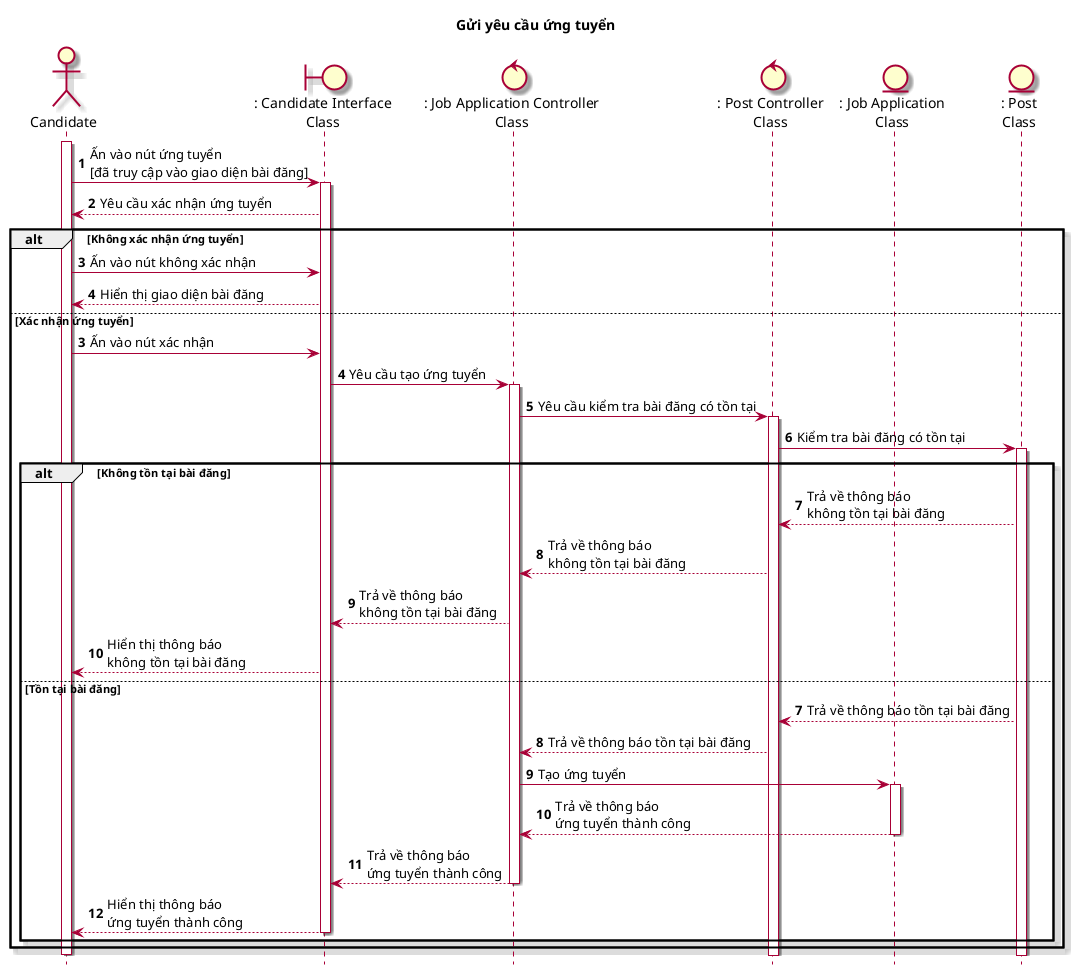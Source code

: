 @startuml SeqGuiYeuCauUngTuyen

skin rose
hide footbox
title Gửi yêu cầu ứng tuyển

actor Candidate as candidate
boundary ": Candidate Interface\nClass" as candidateInterface
control ": Job Application Controller\nClass" as jobApplicationController
control ": Post Controller\nClass" as postController
entity ": Job Application\nClass" as jobApplicationClass
entity ": Post\nClass" as postClass

autonumber
candidate++
candidate -> candidateInterface++: Ấn vào nút ứng tuyển\n[đã truy cập vào giao diện bài đăng]
candidateInterface --> candidate: Yêu cầu xác nhận ứng tuyển
alt Không xác nhận ứng tuyển
    candidate -> candidateInterface: Ấn vào nút không xác nhận
    candidateInterface --> candidate: Hiển thị giao diện bài đăng
else Xác nhận ứng tuyển
    autonumber 3
    candidate -> candidateInterface: Ấn vào nút xác nhận
    candidateInterface -> jobApplicationController++: Yêu cầu tạo ứng tuyển
    jobApplicationController -> postController++: Yêu cầu kiểm tra bài đăng có tồn tại
    postController -> postClass++: Kiểm tra bài đăng có tồn tại
    alt Không tồn tại bài đăng
        postClass --> postController: Trả về thông báo\nkhông tồn tại bài đăng
        postController --> jobApplicationController: Trả về thông báo\nkhông tồn tại bài đăng
        jobApplicationController --> candidateInterface: Trả về thông báo\nkhông tồn tại bài đăng
        candidateInterface --> candidate: Hiển thị thông báo\nkhông tồn tại bài đăng
    else Tồn tại bài đăng
        autonumber 7
        postClass --> postController: Trả về thông báo tồn tại bài đăng
        postController --> jobApplicationController: Trả về thông báo tồn tại bài đăng
        jobApplicationController -> jobApplicationClass++: Tạo ứng tuyển
        jobApplicationClass --> jobApplicationController--: Trả về thông báo\nứng tuyển thành công
        jobApplicationController --> candidateInterface--: Trả về thông báo\nứng tuyển thành công
        candidateInterface --> candidate--: Hiển thị thông báo\nứng tuyển thành công
        end
end
candidate--

@enduml